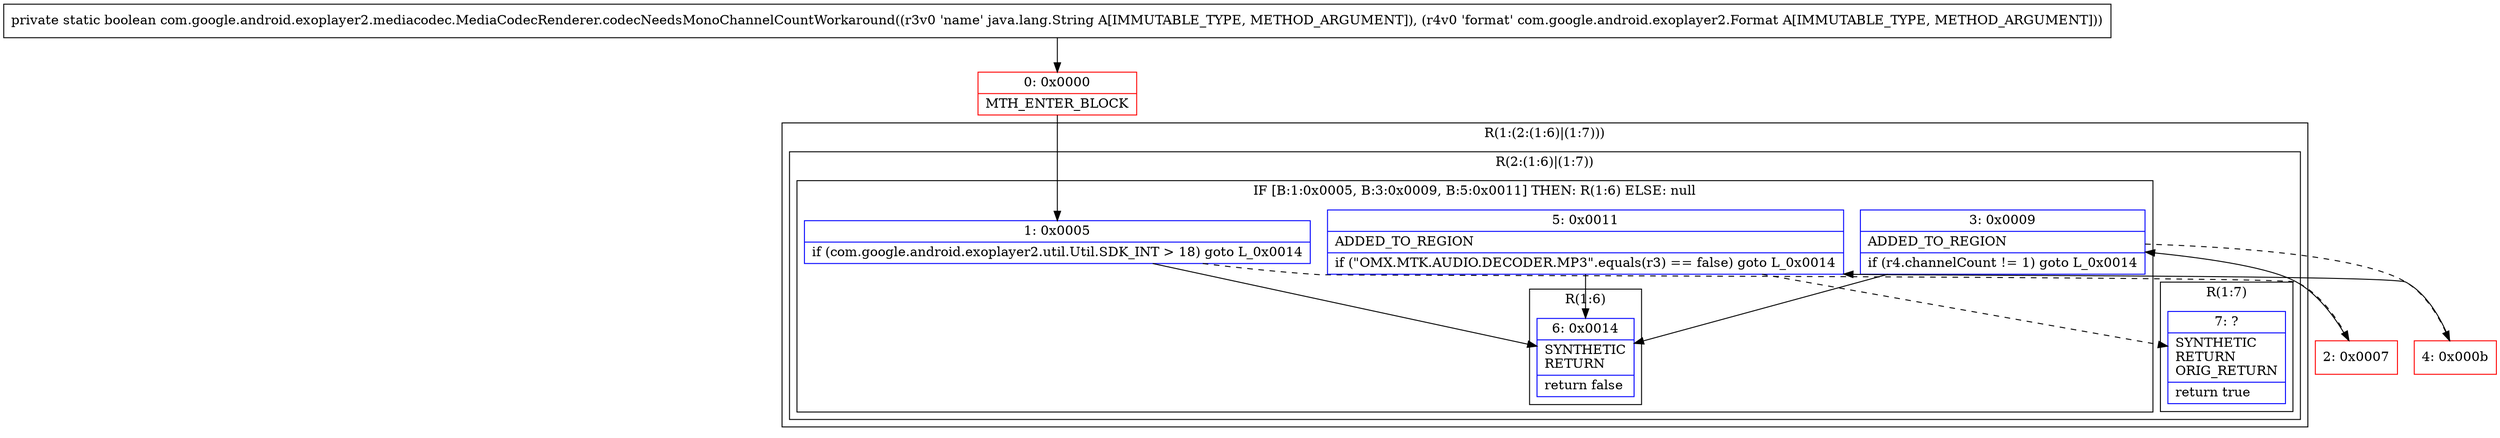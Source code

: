 digraph "CFG forcom.google.android.exoplayer2.mediacodec.MediaCodecRenderer.codecNeedsMonoChannelCountWorkaround(Ljava\/lang\/String;Lcom\/google\/android\/exoplayer2\/Format;)Z" {
subgraph cluster_Region_49453067 {
label = "R(1:(2:(1:6)|(1:7)))";
node [shape=record,color=blue];
subgraph cluster_Region_1605759854 {
label = "R(2:(1:6)|(1:7))";
node [shape=record,color=blue];
subgraph cluster_IfRegion_1764862795 {
label = "IF [B:1:0x0005, B:3:0x0009, B:5:0x0011] THEN: R(1:6) ELSE: null";
node [shape=record,color=blue];
Node_1 [shape=record,label="{1\:\ 0x0005|if (com.google.android.exoplayer2.util.Util.SDK_INT \> 18) goto L_0x0014\l}"];
Node_3 [shape=record,label="{3\:\ 0x0009|ADDED_TO_REGION\l|if (r4.channelCount != 1) goto L_0x0014\l}"];
Node_5 [shape=record,label="{5\:\ 0x0011|ADDED_TO_REGION\l|if (\"OMX.MTK.AUDIO.DECODER.MP3\".equals(r3) == false) goto L_0x0014\l}"];
subgraph cluster_Region_1908481555 {
label = "R(1:6)";
node [shape=record,color=blue];
Node_6 [shape=record,label="{6\:\ 0x0014|SYNTHETIC\lRETURN\l|return false\l}"];
}
}
subgraph cluster_Region_1734730464 {
label = "R(1:7)";
node [shape=record,color=blue];
Node_7 [shape=record,label="{7\:\ ?|SYNTHETIC\lRETURN\lORIG_RETURN\l|return true\l}"];
}
}
}
Node_0 [shape=record,color=red,label="{0\:\ 0x0000|MTH_ENTER_BLOCK\l}"];
Node_2 [shape=record,color=red,label="{2\:\ 0x0007}"];
Node_4 [shape=record,color=red,label="{4\:\ 0x000b}"];
MethodNode[shape=record,label="{private static boolean com.google.android.exoplayer2.mediacodec.MediaCodecRenderer.codecNeedsMonoChannelCountWorkaround((r3v0 'name' java.lang.String A[IMMUTABLE_TYPE, METHOD_ARGUMENT]), (r4v0 'format' com.google.android.exoplayer2.Format A[IMMUTABLE_TYPE, METHOD_ARGUMENT])) }"];
MethodNode -> Node_0;
Node_1 -> Node_2[style=dashed];
Node_1 -> Node_6;
Node_3 -> Node_4[style=dashed];
Node_3 -> Node_6;
Node_5 -> Node_6;
Node_5 -> Node_7[style=dashed];
Node_0 -> Node_1;
Node_2 -> Node_3;
Node_4 -> Node_5;
}

